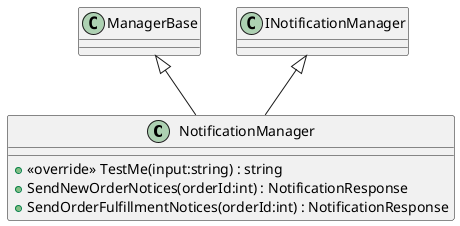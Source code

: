 @startuml
class NotificationManager {
    + <<override>> TestMe(input:string) : string
    + SendNewOrderNotices(orderId:int) : NotificationResponse
    + SendOrderFulfillmentNotices(orderId:int) : NotificationResponse
}
ManagerBase <|-- NotificationManager
INotificationManager <|-- NotificationManager
@enduml
